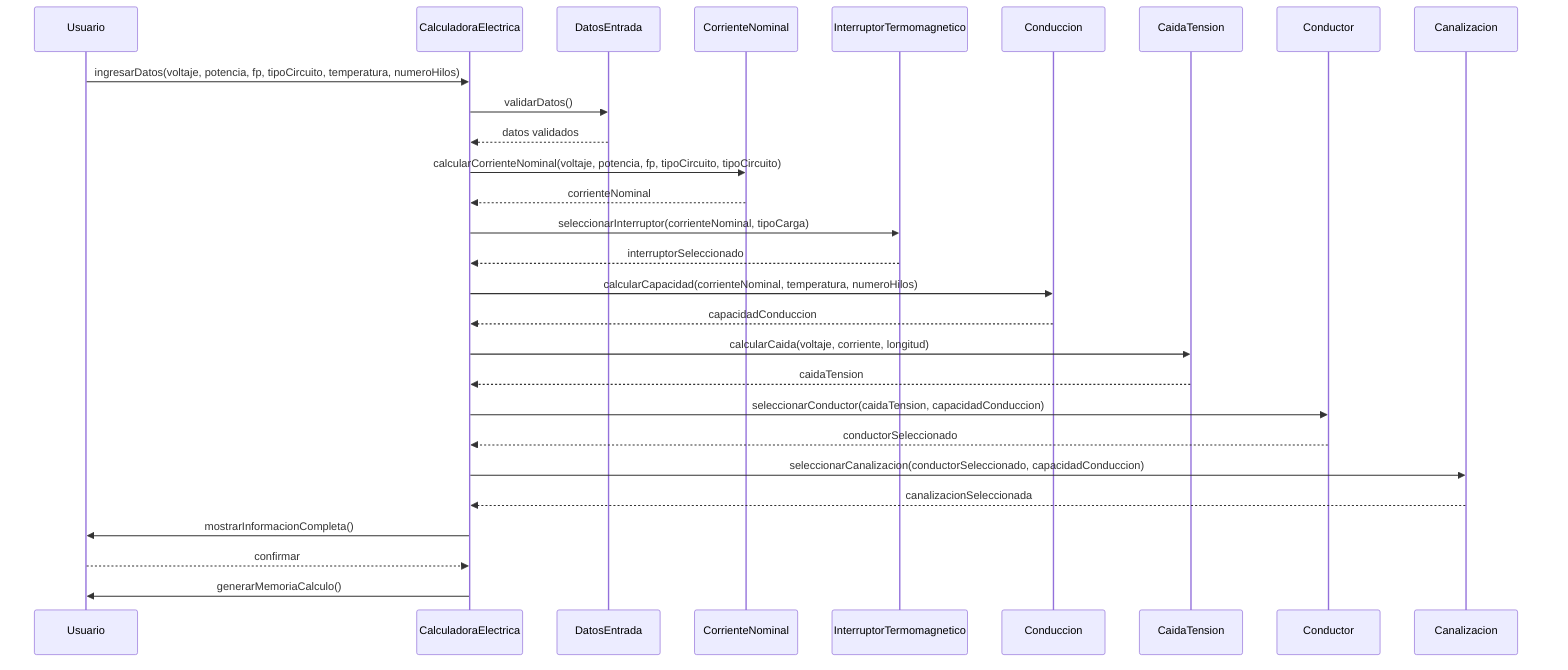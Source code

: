 sequenceDiagram
    participant Usuario
    participant CalculadoraElectrica
    participant DatosEntrada
    participant CorrienteNominal
    participant InterruptorTermomagnetico
    participant Conduccion
    participant CaidaTension
    participant Conductor
    participant Canalizacion

    Usuario->>CalculadoraElectrica: ingresarDatos(voltaje, potencia, fp, tipoCircuito, temperatura, numeroHilos)
    CalculadoraElectrica->>DatosEntrada: validarDatos()
    DatosEntrada-->>CalculadoraElectrica: datos validados

    CalculadoraElectrica->>CorrienteNominal: calcularCorrienteNominal(voltaje, potencia, fp, tipoCircuito, tipoCircuito)
    CorrienteNominal-->>CalculadoraElectrica: corrienteNominal

    CalculadoraElectrica->>InterruptorTermomagnetico: seleccionarInterruptor(corrienteNominal, tipoCarga)
    InterruptorTermomagnetico-->>CalculadoraElectrica: interruptorSeleccionado

    CalculadoraElectrica->>Conduccion: calcularCapacidad(corrienteNominal, temperatura, numeroHilos)
    Conduccion-->>CalculadoraElectrica: capacidadConduccion

    CalculadoraElectrica->>CaidaTension: calcularCaida(voltaje, corriente, longitud)
    CaidaTension-->>CalculadoraElectrica: caidaTension

    CalculadoraElectrica->>Conductor: seleccionarConductor(caidaTension, capacidadConduccion)
    Conductor-->>CalculadoraElectrica: conductorSeleccionado

    CalculadoraElectrica->>Canalizacion: seleccionarCanalizacion(conductorSeleccionado, capacidadConduccion)
    Canalizacion-->>CalculadoraElectrica: canalizacionSeleccionada

    CalculadoraElectrica->>Usuario: mostrarInformacionCompleta()
    Usuario-->>CalculadoraElectrica: confirmar
    CalculadoraElectrica->>Usuario: generarMemoriaCalculo()